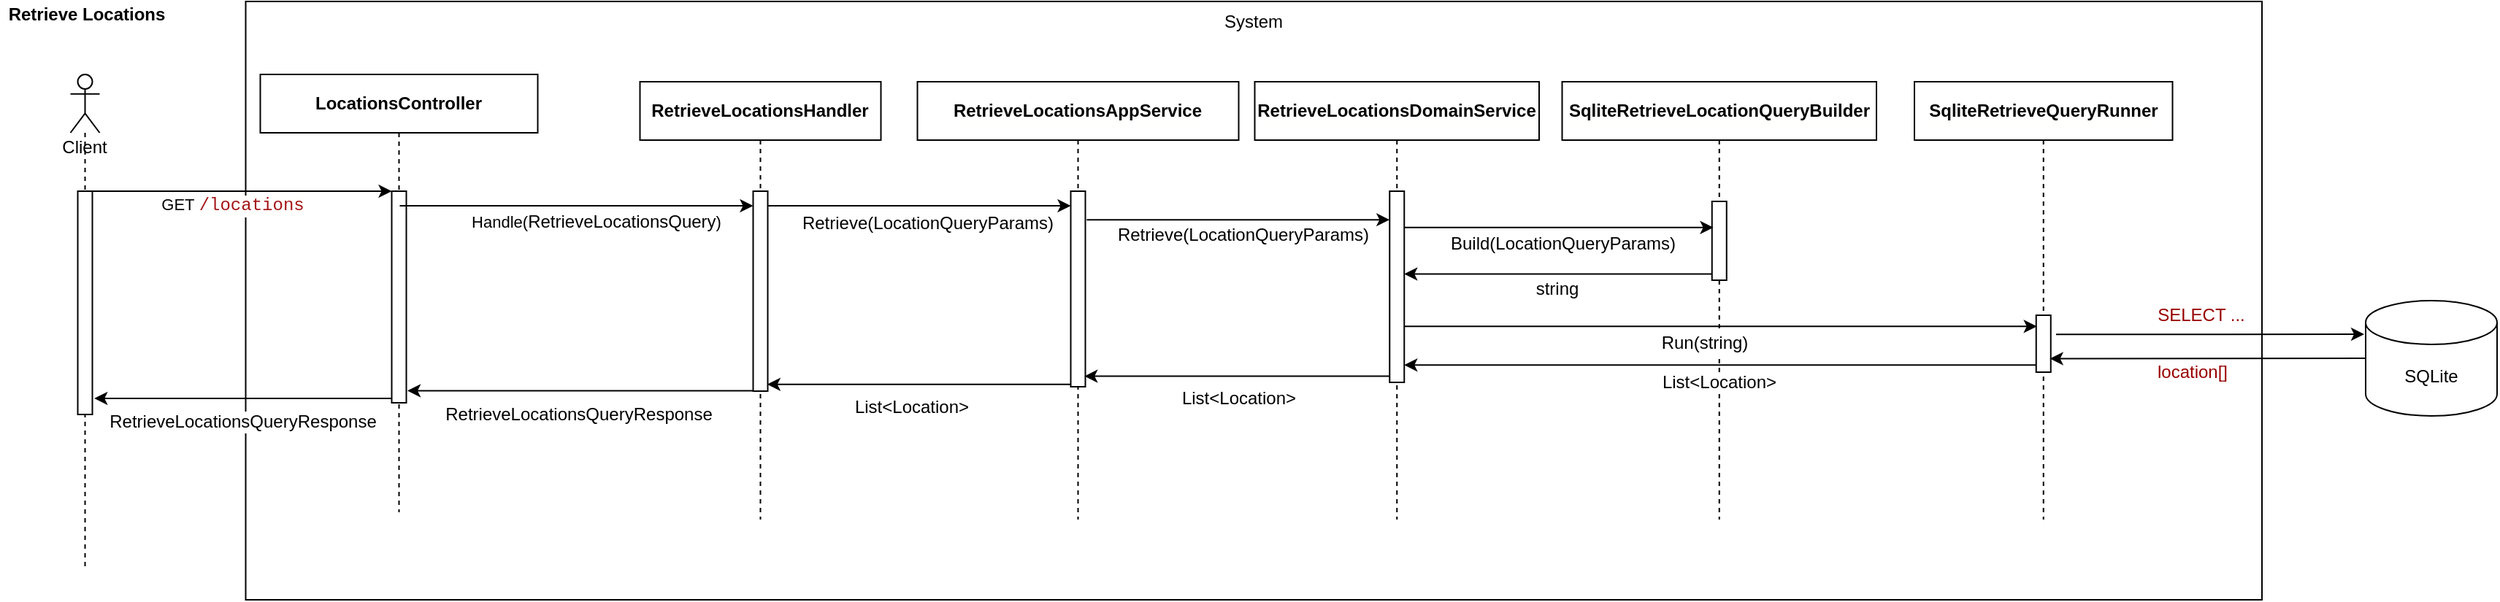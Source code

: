 <mxfile version="15.8.7" type="device" pages="2"><diagram id="2Z3rk78pELejvhWKTJZM" name="Sequence Diagram"><mxGraphModel dx="1822" dy="465" grid="0" gridSize="10" guides="1" tooltips="1" connect="1" arrows="1" fold="1" page="0" pageScale="1" pageWidth="850" pageHeight="1100" math="0" shadow="0"><root><mxCell id="FlOjI8Viclt7xq4NCvr8-0"/><mxCell id="FlOjI8Viclt7xq4NCvr8-1" parent="FlOjI8Viclt7xq4NCvr8-0"/><mxCell id="nC3qNR4slyQfBFxKxQd4-36" value="System" style="rounded=0;whiteSpace=wrap;html=1;align=center;verticalAlign=top;" parent="FlOjI8Viclt7xq4NCvr8-1" vertex="1"><mxGeometry x="148.25" y="490" width="1380.75" height="410" as="geometry"/></mxCell><mxCell id="nC3qNR4slyQfBFxKxQd4-37" value="&lt;span style=&quot;font-weight: 700&quot;&gt;RetrieveLocationsHandler&lt;/span&gt;" style="shape=umlLifeline;perimeter=lifelinePerimeter;whiteSpace=wrap;html=1;container=1;collapsible=0;recursiveResize=0;outlineConnect=0;align=center;" parent="FlOjI8Viclt7xq4NCvr8-1" vertex="1"><mxGeometry x="418.25" y="545" width="165" height="300" as="geometry"/></mxCell><mxCell id="nC3qNR4slyQfBFxKxQd4-38" value="" style="html=1;points=[];perimeter=orthogonalPerimeter;align=center;" parent="FlOjI8Viclt7xq4NCvr8-1" vertex="1"><mxGeometry x="495.75" y="620" width="10" height="137" as="geometry"/></mxCell><mxCell id="nC3qNR4slyQfBFxKxQd4-39" value="Client" style="shape=umlLifeline;participant=umlActor;perimeter=lifelinePerimeter;whiteSpace=wrap;html=1;container=1;collapsible=0;recursiveResize=0;verticalAlign=top;spacingTop=36;outlineConnect=0;align=center;" parent="FlOjI8Viclt7xq4NCvr8-1" vertex="1"><mxGeometry x="28.25" y="540" width="20" height="340" as="geometry"/></mxCell><mxCell id="nC3qNR4slyQfBFxKxQd4-40" value="" style="html=1;points=[];perimeter=orthogonalPerimeter;align=center;" parent="nC3qNR4slyQfBFxKxQd4-39" vertex="1"><mxGeometry x="5" y="80" width="10" height="153" as="geometry"/></mxCell><mxCell id="nC3qNR4slyQfBFxKxQd4-41" value="&lt;span style=&quot;font-weight: 700&quot;&gt;LocationsController&lt;/span&gt;" style="shape=umlLifeline;perimeter=lifelinePerimeter;whiteSpace=wrap;html=1;container=1;collapsible=0;recursiveResize=0;outlineConnect=0;align=center;" parent="FlOjI8Viclt7xq4NCvr8-1" vertex="1"><mxGeometry x="158.25" y="540" width="190" height="300" as="geometry"/></mxCell><mxCell id="nC3qNR4slyQfBFxKxQd4-42" value="" style="html=1;points=[];perimeter=orthogonalPerimeter;align=center;" parent="nC3qNR4slyQfBFxKxQd4-41" vertex="1"><mxGeometry x="90" y="80" width="10" height="145" as="geometry"/></mxCell><mxCell id="nC3qNR4slyQfBFxKxQd4-43" value="&lt;div style=&quot;background-color: rgb(255 , 255 , 254) ; font-family: &amp;#34;consolas&amp;#34; , &amp;#34;courier new&amp;#34; , monospace ; line-height: 16px&quot;&gt;&lt;span style=&quot;font-family: &amp;#34;helvetica&amp;#34; ; font-weight: 700 ; background-color: rgb(255 , 255 , 255)&quot;&gt;RetrieveLocationsAppService&lt;/span&gt;&lt;br&gt;&lt;/div&gt;" style="shape=umlLifeline;perimeter=lifelinePerimeter;whiteSpace=wrap;html=1;container=1;collapsible=0;recursiveResize=0;outlineConnect=0;align=center;" parent="FlOjI8Viclt7xq4NCvr8-1" vertex="1"><mxGeometry x="608.25" y="545" width="220" height="300" as="geometry"/></mxCell><mxCell id="nC3qNR4slyQfBFxKxQd4-44" value="" style="html=1;points=[];perimeter=orthogonalPerimeter;align=center;" parent="nC3qNR4slyQfBFxKxQd4-43" vertex="1"><mxGeometry x="105" y="75" width="10" height="134" as="geometry"/></mxCell><mxCell id="nC3qNR4slyQfBFxKxQd4-47" value="&lt;div style=&quot;background-color: rgb(255 , 255 , 254) ; font-family: &amp;#34;consolas&amp;#34; , &amp;#34;courier new&amp;#34; , monospace ; line-height: 16px&quot;&gt;&lt;span style=&quot;font-family: &amp;#34;helvetica&amp;#34; ; font-weight: 700 ; background-color: rgb(255 , 255 , 255)&quot;&gt;RetrieveLocationsDomainService&lt;/span&gt;&lt;br&gt;&lt;/div&gt;" style="shape=umlLifeline;perimeter=lifelinePerimeter;whiteSpace=wrap;html=1;container=1;collapsible=0;recursiveResize=0;outlineConnect=0;align=center;" parent="FlOjI8Viclt7xq4NCvr8-1" vertex="1"><mxGeometry x="839.25" y="545" width="194.75" height="300" as="geometry"/></mxCell><mxCell id="nC3qNR4slyQfBFxKxQd4-48" value="" style="html=1;points=[];perimeter=orthogonalPerimeter;align=center;" parent="nC3qNR4slyQfBFxKxQd4-47" vertex="1"><mxGeometry x="92.38" y="75" width="10" height="131" as="geometry"/></mxCell><mxCell id="nC3qNR4slyQfBFxKxQd4-51" style="edgeStyle=orthogonalEdgeStyle;rounded=0;orthogonalLoop=1;jettySize=auto;html=1;" parent="FlOjI8Viclt7xq4NCvr8-1" source="nC3qNR4slyQfBFxKxQd4-40" target="nC3qNR4slyQfBFxKxQd4-42" edge="1"><mxGeometry relative="1" as="geometry"><Array as="points"><mxPoint x="168.25" y="620"/><mxPoint x="168.25" y="620"/></Array></mxGeometry></mxCell><mxCell id="nC3qNR4slyQfBFxKxQd4-52" value="GET&amp;nbsp;&lt;span style=&quot;color: rgb(163 , 21 , 21) ; background-color: rgb(255 , 255 , 254) ; font-family: &amp;#34;consolas&amp;#34; , &amp;#34;courier new&amp;#34; , monospace ; font-size: 12px&quot;&gt;/locations&lt;/span&gt;" style="edgeLabel;html=1;align=center;verticalAlign=middle;resizable=0;points=[];" parent="nC3qNR4slyQfBFxKxQd4-51" vertex="1" connectable="0"><mxGeometry x="-0.291" y="-1" relative="1" as="geometry"><mxPoint x="22.59" y="8.97" as="offset"/></mxGeometry></mxCell><mxCell id="nC3qNR4slyQfBFxKxQd4-53" style="rounded=0;orthogonalLoop=1;jettySize=auto;html=1;" parent="FlOjI8Viclt7xq4NCvr8-1" edge="1"><mxGeometry relative="1" as="geometry"><mxPoint x="253.75" y="630.004" as="sourcePoint"/><mxPoint x="495.75" y="630.004" as="targetPoint"/></mxGeometry></mxCell><mxCell id="nC3qNR4slyQfBFxKxQd4-54" value="Handle(&lt;span style=&quot;font-size: 12px&quot;&gt;RetrieveLocationsQuery&lt;/span&gt;)" style="edgeLabel;html=1;align=center;verticalAlign=middle;resizable=0;points=[];" parent="nC3qNR4slyQfBFxKxQd4-53" vertex="1" connectable="0"><mxGeometry x="-0.291" y="-1" relative="1" as="geometry"><mxPoint x="47.59" y="9.33" as="offset"/></mxGeometry></mxCell><mxCell id="nC3qNR4slyQfBFxKxQd4-55" style="rounded=0;orthogonalLoop=1;jettySize=auto;html=1;" parent="FlOjI8Viclt7xq4NCvr8-1" target="nC3qNR4slyQfBFxKxQd4-44" edge="1"><mxGeometry relative="1" as="geometry"><mxPoint x="505.75" y="630.004" as="sourcePoint"/><mxPoint x="708.25" y="630" as="targetPoint"/></mxGeometry></mxCell><mxCell id="nC3qNR4slyQfBFxKxQd4-56" value="&lt;span style=&quot;font-size: 12px ; text-align: left&quot;&gt;Retrieve&lt;/span&gt;&lt;span style=&quot;font-size: 12px ; text-align: left&quot;&gt;(&lt;/span&gt;&lt;span style=&quot;font-size: 12px&quot;&gt;LocationQueryParams&lt;/span&gt;&lt;span style=&quot;font-size: 12px ; text-align: left&quot;&gt;)&lt;/span&gt;" style="edgeLabel;html=1;align=center;verticalAlign=middle;resizable=0;points=[];" parent="nC3qNR4slyQfBFxKxQd4-55" vertex="1" connectable="0"><mxGeometry x="-0.291" y="-1" relative="1" as="geometry"><mxPoint x="35" y="11" as="offset"/></mxGeometry></mxCell><mxCell id="nC3qNR4slyQfBFxKxQd4-57" style="rounded=0;orthogonalLoop=1;jettySize=auto;html=1;exitX=1.095;exitY=0.146;exitDx=0;exitDy=0;exitPerimeter=0;" parent="FlOjI8Viclt7xq4NCvr8-1" target="nC3qNR4slyQfBFxKxQd4-48" edge="1" source="nC3qNR4slyQfBFxKxQd4-44"><mxGeometry relative="1" as="geometry"><mxPoint x="728.25" y="640.004" as="sourcePoint"/><mxPoint x="918.25" y="641" as="targetPoint"/></mxGeometry></mxCell><mxCell id="nC3qNR4slyQfBFxKxQd4-58" value="&lt;span style=&quot;font-size: 12px ; text-align: left&quot;&gt;Retrieve&lt;/span&gt;&lt;span style=&quot;font-size: 12px ; text-align: left&quot;&gt;(&lt;/span&gt;&lt;span style=&quot;font-size: 12px&quot;&gt;LocationQueryParams&lt;/span&gt;&lt;span style=&quot;font-size: 12px ; text-align: left&quot;&gt;)&lt;/span&gt;" style="edgeLabel;html=1;align=center;verticalAlign=middle;resizable=0;points=[];" parent="nC3qNR4slyQfBFxKxQd4-57" vertex="1" connectable="0"><mxGeometry x="-0.291" y="-1" relative="1" as="geometry"><mxPoint x="32.86" y="9.33" as="offset"/></mxGeometry></mxCell><mxCell id="nC3qNR4slyQfBFxKxQd4-61" style="rounded=0;orthogonalLoop=1;jettySize=auto;html=1;entryX=1.135;entryY=0.928;entryDx=0;entryDy=0;entryPerimeter=0;" parent="FlOjI8Viclt7xq4NCvr8-1" source="nC3qNR4slyQfBFxKxQd4-42" edge="1" target="nC3qNR4slyQfBFxKxQd4-40"><mxGeometry relative="1" as="geometry"><mxPoint x="88.25" y="694.579" as="sourcePoint"/><mxPoint x="38.25" y="694.58" as="targetPoint"/></mxGeometry></mxCell><mxCell id="nC3qNR4slyQfBFxKxQd4-62" value="&lt;span style=&quot;font-size: 12px&quot;&gt;RetrieveLocationsQueryResponse&lt;/span&gt;" style="edgeLabel;html=1;align=center;verticalAlign=middle;resizable=0;points=[];" parent="nC3qNR4slyQfBFxKxQd4-61" vertex="1" connectable="0"><mxGeometry x="-0.291" y="-1" relative="1" as="geometry"><mxPoint x="-31" y="17" as="offset"/></mxGeometry></mxCell><mxCell id="nC3qNR4slyQfBFxKxQd4-63" style="rounded=0;orthogonalLoop=1;jettySize=auto;html=1;entryX=1.075;entryY=0.943;entryDx=0;entryDy=0;entryPerimeter=0;" parent="FlOjI8Viclt7xq4NCvr8-1" target="nC3qNR4slyQfBFxKxQd4-42" edge="1" source="nC3qNR4slyQfBFxKxQd4-38"><mxGeometry relative="1" as="geometry"><mxPoint x="496.81" y="691.4" as="sourcePoint"/><mxPoint x="258.25" y="690" as="targetPoint"/></mxGeometry></mxCell><mxCell id="nC3qNR4slyQfBFxKxQd4-64" value="&lt;span style=&quot;font-size: 12px&quot;&gt;RetrieveLocationsQueryResponse&lt;/span&gt;" style="edgeLabel;html=1;align=center;verticalAlign=middle;resizable=0;points=[];" parent="nC3qNR4slyQfBFxKxQd4-63" vertex="1" connectable="0"><mxGeometry x="-0.291" y="-1" relative="1" as="geometry"><mxPoint x="-35.78" y="16.74" as="offset"/></mxGeometry></mxCell><mxCell id="nC3qNR4slyQfBFxKxQd4-65" style="rounded=0;orthogonalLoop=1;jettySize=auto;html=1;entryX=0.935;entryY=0.946;entryDx=0;entryDy=0;entryPerimeter=0;" parent="FlOjI8Viclt7xq4NCvr8-1" source="nC3qNR4slyQfBFxKxQd4-48" edge="1" target="nC3qNR4slyQfBFxKxQd4-44"><mxGeometry relative="1" as="geometry"><mxPoint x="915.25" y="688" as="sourcePoint"/><mxPoint x="725.25" y="688" as="targetPoint"/></mxGeometry></mxCell><mxCell id="nC3qNR4slyQfBFxKxQd4-66" value="&lt;span style=&quot;font-size: 12px ; text-align: left&quot;&gt;List&amp;lt;Location&amp;gt;&lt;/span&gt;" style="edgeLabel;html=1;align=center;verticalAlign=middle;resizable=0;points=[];" parent="nC3qNR4slyQfBFxKxQd4-65" vertex="1" connectable="0"><mxGeometry x="-0.291" y="-1" relative="1" as="geometry"><mxPoint x="-29.5" y="16.0" as="offset"/></mxGeometry></mxCell><mxCell id="nC3qNR4slyQfBFxKxQd4-69" value="Retrieve Locations" style="text;html=1;align=center;verticalAlign=middle;resizable=0;points=[];autosize=1;strokeColor=none;fillColor=none;fontStyle=1" parent="FlOjI8Viclt7xq4NCvr8-1" vertex="1"><mxGeometry x="-19.25" y="490" width="117" height="18" as="geometry"/></mxCell><mxCell id="nt-1Ry338IVNVPLGoZtr-0" value="&lt;div style=&quot;background-color: rgb(255 , 255 , 254) ; font-family: &amp;#34;consolas&amp;#34; , &amp;#34;courier new&amp;#34; , monospace ; line-height: 16px&quot;&gt;&lt;span style=&quot;font-family: &amp;#34;helvetica&amp;#34; ; font-weight: 700 ; background-color: rgb(255 , 255 , 255)&quot;&gt;SqliteRetrieveLocationQueryBuilder&lt;/span&gt;&lt;br&gt;&lt;/div&gt;" style="shape=umlLifeline;perimeter=lifelinePerimeter;whiteSpace=wrap;html=1;container=1;collapsible=0;recursiveResize=0;outlineConnect=0;align=center;" vertex="1" parent="FlOjI8Viclt7xq4NCvr8-1"><mxGeometry x="1049.75" y="545" width="215.25" height="300" as="geometry"/></mxCell><mxCell id="nt-1Ry338IVNVPLGoZtr-1" value="" style="html=1;points=[];perimeter=orthogonalPerimeter;align=center;" vertex="1" parent="nt-1Ry338IVNVPLGoZtr-0"><mxGeometry x="102.63" y="82" width="10" height="54" as="geometry"/></mxCell><mxCell id="nt-1Ry338IVNVPLGoZtr-2" value="&lt;div style=&quot;background-color: rgb(255 , 255 , 254) ; font-family: &amp;#34;consolas&amp;#34; , &amp;#34;courier new&amp;#34; , monospace ; line-height: 16px&quot;&gt;&lt;span style=&quot;font-family: &amp;#34;helvetica&amp;#34; ; font-weight: 700 ; background-color: rgb(255 , 255 , 255)&quot;&gt;SqliteRetrieveQueryRunner&lt;/span&gt;&lt;br&gt;&lt;/div&gt;" style="shape=umlLifeline;perimeter=lifelinePerimeter;whiteSpace=wrap;html=1;container=1;collapsible=0;recursiveResize=0;outlineConnect=0;align=center;" vertex="1" parent="FlOjI8Viclt7xq4NCvr8-1"><mxGeometry x="1291" y="545" width="176.75" height="300" as="geometry"/></mxCell><mxCell id="nt-1Ry338IVNVPLGoZtr-3" value="" style="html=1;points=[];perimeter=orthogonalPerimeter;align=center;" vertex="1" parent="nt-1Ry338IVNVPLGoZtr-2"><mxGeometry x="83.37" y="160" width="10" height="39" as="geometry"/></mxCell><mxCell id="Vu3bayWTeiVRKU7L65_C-0" value="SQLite" style="shape=cylinder3;whiteSpace=wrap;html=1;boundedLbl=1;backgroundOutline=1;size=15;" vertex="1" parent="FlOjI8Viclt7xq4NCvr8-1"><mxGeometry x="1600" y="695" width="90" height="79" as="geometry"/></mxCell><mxCell id="Vu3bayWTeiVRKU7L65_C-1" style="rounded=0;orthogonalLoop=1;jettySize=auto;html=1;entryX=0.091;entryY=0.331;entryDx=0;entryDy=0;entryPerimeter=0;" edge="1" parent="FlOjI8Viclt7xq4NCvr8-1" source="nC3qNR4slyQfBFxKxQd4-48" target="nt-1Ry338IVNVPLGoZtr-1"><mxGeometry relative="1" as="geometry"><mxPoint x="918.25" y="641" as="sourcePoint"/><mxPoint x="728.25" y="640.004" as="targetPoint"/></mxGeometry></mxCell><mxCell id="Vu3bayWTeiVRKU7L65_C-2" value="&lt;span style=&quot;font-size: 12px ; text-align: left&quot;&gt;Build(&lt;/span&gt;&lt;span style=&quot;font-size: 12px ; text-align: left&quot;&gt;LocationQueryParams&lt;/span&gt;&lt;span style=&quot;font-size: 12px ; text-align: left&quot;&gt;)&lt;/span&gt;" style="edgeLabel;html=1;align=center;verticalAlign=middle;resizable=0;points=[];" vertex="1" connectable="0" parent="Vu3bayWTeiVRKU7L65_C-1"><mxGeometry x="-0.291" y="-1" relative="1" as="geometry"><mxPoint x="33" y="10" as="offset"/></mxGeometry></mxCell><mxCell id="Vu3bayWTeiVRKU7L65_C-7" style="rounded=0;orthogonalLoop=1;jettySize=auto;html=1;exitX=-0.024;exitY=0.921;exitDx=0;exitDy=0;exitPerimeter=0;" edge="1" parent="FlOjI8Viclt7xq4NCvr8-1" source="nt-1Ry338IVNVPLGoZtr-1" target="nC3qNR4slyQfBFxKxQd4-48"><mxGeometry relative="1" as="geometry"><mxPoint x="728.25" y="640.004" as="sourcePoint"/><mxPoint x="918.25" y="641" as="targetPoint"/></mxGeometry></mxCell><mxCell id="Vu3bayWTeiVRKU7L65_C-8" value="&lt;span style=&quot;font-size: 12px ; text-align: left&quot;&gt;string&lt;/span&gt;" style="edgeLabel;html=1;align=center;verticalAlign=middle;resizable=0;points=[];" vertex="1" connectable="0" parent="Vu3bayWTeiVRKU7L65_C-7"><mxGeometry x="-0.291" y="-1" relative="1" as="geometry"><mxPoint x="-32" y="11" as="offset"/></mxGeometry></mxCell><mxCell id="Vu3bayWTeiVRKU7L65_C-11" style="rounded=0;orthogonalLoop=1;jettySize=auto;html=1;entryX=0.049;entryY=0.196;entryDx=0;entryDy=0;entryPerimeter=0;" edge="1" parent="FlOjI8Viclt7xq4NCvr8-1" source="nC3qNR4slyQfBFxKxQd4-48" target="nt-1Ry338IVNVPLGoZtr-3"><mxGeometry relative="1" as="geometry"><mxPoint x="918.25" y="641" as="sourcePoint"/><mxPoint x="728.25" y="640.004" as="targetPoint"/></mxGeometry></mxCell><mxCell id="Vu3bayWTeiVRKU7L65_C-12" value="&lt;span style=&quot;font-size: 12px ; text-align: left&quot;&gt;Run&lt;/span&gt;&lt;span style=&quot;font-size: 12px ; text-align: left&quot;&gt;(string)&lt;/span&gt;" style="edgeLabel;html=1;align=center;verticalAlign=middle;resizable=0;points=[];" vertex="1" connectable="0" parent="Vu3bayWTeiVRKU7L65_C-11"><mxGeometry x="-0.291" y="-1" relative="1" as="geometry"><mxPoint x="52" y="10" as="offset"/></mxGeometry></mxCell><mxCell id="Vu3bayWTeiVRKU7L65_C-9" style="rounded=0;orthogonalLoop=1;jettySize=auto;html=1;exitX=0.006;exitY=0.875;exitDx=0;exitDy=0;exitPerimeter=0;" edge="1" parent="FlOjI8Viclt7xq4NCvr8-1" source="nt-1Ry338IVNVPLGoZtr-3" target="nC3qNR4slyQfBFxKxQd4-48"><mxGeometry relative="1" as="geometry"><mxPoint x="728.25" y="640.004" as="sourcePoint"/><mxPoint x="918.25" y="641" as="targetPoint"/></mxGeometry></mxCell><mxCell id="Vu3bayWTeiVRKU7L65_C-10" value="&lt;span style=&quot;font-size: 12px ; text-align: left&quot;&gt;List&amp;lt;Location&amp;gt;&lt;/span&gt;" style="edgeLabel;html=1;align=center;verticalAlign=middle;resizable=0;points=[];" vertex="1" connectable="0" parent="Vu3bayWTeiVRKU7L65_C-9"><mxGeometry x="-0.291" y="-1" relative="1" as="geometry"><mxPoint x="-64" y="13" as="offset"/></mxGeometry></mxCell><mxCell id="Vu3bayWTeiVRKU7L65_C-13" style="rounded=0;orthogonalLoop=1;jettySize=auto;html=1;entryX=0.946;entryY=0.762;entryDx=0;entryDy=0;entryPerimeter=0;" edge="1" parent="FlOjI8Viclt7xq4NCvr8-1" source="Vu3bayWTeiVRKU7L65_C-0" target="nt-1Ry338IVNVPLGoZtr-3"><mxGeometry relative="1" as="geometry"><mxPoint x="918.25" y="641" as="sourcePoint"/><mxPoint x="728.25" y="640.004" as="targetPoint"/></mxGeometry></mxCell><mxCell id="Vu3bayWTeiVRKU7L65_C-14" value="&lt;span style=&quot;font-size: 12px ; text-align: left&quot;&gt;location[]&lt;/span&gt;" style="edgeLabel;html=1;align=center;verticalAlign=middle;resizable=0;points=[];fontColor=#990000;" vertex="1" connectable="0" parent="Vu3bayWTeiVRKU7L65_C-13"><mxGeometry x="-0.291" y="-1" relative="1" as="geometry"><mxPoint x="-43" y="10" as="offset"/></mxGeometry></mxCell><mxCell id="Vu3bayWTeiVRKU7L65_C-15" style="rounded=0;orthogonalLoop=1;jettySize=auto;html=1;exitX=1.36;exitY=0.338;exitDx=0;exitDy=0;exitPerimeter=0;" edge="1" parent="FlOjI8Viclt7xq4NCvr8-1" source="nt-1Ry338IVNVPLGoZtr-3"><mxGeometry relative="1" as="geometry"><mxPoint x="728.25" y="640.004" as="sourcePoint"/><mxPoint x="1599" y="718" as="targetPoint"/></mxGeometry></mxCell><mxCell id="Vu3bayWTeiVRKU7L65_C-16" value="&lt;span style=&quot;font-size: 12px ; text-align: left&quot;&gt;SELECT ...&lt;/span&gt;" style="edgeLabel;html=1;align=center;verticalAlign=middle;resizable=0;points=[];fontColor=#990000;" vertex="1" connectable="0" parent="Vu3bayWTeiVRKU7L65_C-15"><mxGeometry x="-0.291" y="-1" relative="1" as="geometry"><mxPoint x="24" y="-14" as="offset"/></mxGeometry></mxCell><mxCell id="nC3qNR4slyQfBFxKxQd4-45" style="rounded=0;orthogonalLoop=1;jettySize=auto;html=1;entryX=0.965;entryY=0.966;entryDx=0;entryDy=0;entryPerimeter=0;" parent="FlOjI8Viclt7xq4NCvr8-1" edge="1" target="nC3qNR4slyQfBFxKxQd4-38" source="nC3qNR4slyQfBFxKxQd4-44"><mxGeometry relative="1" as="geometry"><mxPoint x="718.25" y="688" as="sourcePoint"/><mxPoint x="505.75" y="688" as="targetPoint"/></mxGeometry></mxCell><mxCell id="nC3qNR4slyQfBFxKxQd4-46" value="&lt;span style=&quot;font-size: 12px ; text-align: left&quot;&gt;List&amp;lt;Location&amp;gt;&lt;/span&gt;" style="edgeLabel;html=1;align=center;verticalAlign=middle;resizable=0;points=[];" parent="nC3qNR4slyQfBFxKxQd4-45" vertex="1" connectable="0"><mxGeometry x="-0.291" y="-1" relative="1" as="geometry"><mxPoint x="-35.78" y="16.74" as="offset"/></mxGeometry></mxCell></root></mxGraphModel></diagram><diagram id="JMLJTbYZgubQPqTprhX5" name="Class Diagram"><mxGraphModel dx="1422" dy="865" grid="0" gridSize="10" guides="1" tooltips="1" connect="1" arrows="1" fold="1" page="0" pageScale="1" pageWidth="850" pageHeight="1100" math="0" shadow="0"><root><mxCell id="QCI_hxKyF8Z9y2d4uXim-0"/><mxCell id="QCI_hxKyF8Z9y2d4uXim-1" parent="QCI_hxKyF8Z9y2d4uXim-0"/><mxCell id="bUpoylAaqVn4lLBsv6hZ-150" value="API" style="rounded=0;whiteSpace=wrap;html=1;verticalAlign=top;" parent="QCI_hxKyF8Z9y2d4uXim-1" vertex="1"><mxGeometry x="10" y="4" width="2550" height="200" as="geometry"/></mxCell><mxCell id="bUpoylAaqVn4lLBsv6hZ-151" value="Application" style="rounded=0;whiteSpace=wrap;html=1;verticalAlign=top;" parent="QCI_hxKyF8Z9y2d4uXim-1" vertex="1"><mxGeometry x="10" y="220" width="2550" height="458" as="geometry"/></mxCell><mxCell id="bUpoylAaqVn4lLBsv6hZ-152" value="Domain" style="rounded=0;whiteSpace=wrap;html=1;verticalAlign=top;" parent="QCI_hxKyF8Z9y2d4uXim-1" vertex="1"><mxGeometry x="10" y="692" width="2550" height="853" as="geometry"/></mxCell><mxCell id="bUpoylAaqVn4lLBsv6hZ-153" value="Infrastructure" style="rounded=0;whiteSpace=wrap;html=1;verticalAlign=top;" parent="QCI_hxKyF8Z9y2d4uXim-1" vertex="1"><mxGeometry x="10" y="1554" width="2550" height="134" as="geometry"/></mxCell><mxCell id="bUpoylAaqVn4lLBsv6hZ-154" style="rounded=0;orthogonalLoop=1;jettySize=auto;html=1;endArrow=classic;endFill=1;strokeWidth=1;entryX=0.5;entryY=0;entryDx=0;entryDy=0;" parent="QCI_hxKyF8Z9y2d4uXim-1" source="bUpoylAaqVn4lLBsv6hZ-156" target="AGsMbRosdWbmtulJyUji-8" edge="1"><mxGeometry relative="1" as="geometry"/></mxCell><mxCell id="bUpoylAaqVn4lLBsv6hZ-156" value="LocationsController" style="swimlane;fontStyle=1;align=center;verticalAlign=top;childLayout=stackLayout;horizontal=1;startSize=26;horizontalStack=0;resizeParent=1;resizeParentMax=0;resizeLast=0;collapsible=1;marginBottom=0;" parent="QCI_hxKyF8Z9y2d4uXim-1" vertex="1"><mxGeometry x="377" y="76" width="484" height="60" as="geometry"/></mxCell><mxCell id="bUpoylAaqVn4lLBsv6hZ-157" value="" style="line;strokeWidth=1;align=left;verticalAlign=middle;spacingTop=-1;spacingLeft=3;spacingRight=3;rotatable=0;labelPosition=right;points=[];portConstraint=eastwest;" parent="bUpoylAaqVn4lLBsv6hZ-156" vertex="1"><mxGeometry y="26" width="484" height="8" as="geometry"/></mxCell><mxCell id="bUpoylAaqVn4lLBsv6hZ-158" value="+ RetrieveLocations(query : RetrieveLocationsQuery): RetrieveLocationsQueryResponse" style="text;align=left;verticalAlign=top;spacingLeft=4;spacingRight=4;overflow=hidden;rotatable=0;points=[[0,0.5],[1,0.5]];portConstraint=eastwest;" parent="bUpoylAaqVn4lLBsv6hZ-156" vertex="1"><mxGeometry y="34" width="484" height="26" as="geometry"/></mxCell><mxCell id="AGsMbRosdWbmtulJyUji-10" style="edgeStyle=none;rounded=0;orthogonalLoop=1;jettySize=auto;html=1;" parent="QCI_hxKyF8Z9y2d4uXim-1" source="AGsMbRosdWbmtulJyUji-8" target="BUbdG7rPyttHozL9_Ylt-127" edge="1"><mxGeometry relative="1" as="geometry"><mxPoint x="620.146" y="413" as="targetPoint"/></mxGeometry></mxCell><mxCell id="AGsMbRosdWbmtulJyUji-8" value="RetrieveLocationsHandler: MediatR.IRequestHandler&lt;RetrieveLocationsQuery, RetrieveLocationsQueryResponse&gt;" style="swimlane;fontStyle=1;align=center;verticalAlign=top;childLayout=stackLayout;horizontal=1;startSize=30;horizontalStack=0;resizeParent=1;resizeParentMax=0;resizeLast=0;collapsible=1;marginBottom=0;" parent="QCI_hxKyF8Z9y2d4uXim-1" vertex="1"><mxGeometry x="287" y="255" width="664" height="38" as="geometry"/></mxCell><mxCell id="AGsMbRosdWbmtulJyUji-9" value="" style="line;strokeWidth=1;align=left;verticalAlign=middle;spacingTop=-1;spacingLeft=3;spacingRight=3;rotatable=0;labelPosition=right;points=[];portConstraint=eastwest;" parent="AGsMbRosdWbmtulJyUji-8" vertex="1"><mxGeometry y="30" width="664" height="8" as="geometry"/></mxCell><mxCell id="AGsMbRosdWbmtulJyUji-109" value="Location" style="swimlane;fontStyle=1;align=center;verticalAlign=top;childLayout=stackLayout;horizontal=1;startSize=26;horizontalStack=0;resizeParent=1;resizeParentMax=0;resizeLast=0;collapsible=1;marginBottom=0;" parent="QCI_hxKyF8Z9y2d4uXim-1" vertex="1"><mxGeometry x="1140" y="822" width="280" height="164" as="geometry"/></mxCell><mxCell id="AGsMbRosdWbmtulJyUji-110" value="+ Id: string" style="text;align=left;verticalAlign=top;spacingLeft=4;spacingRight=4;overflow=hidden;rotatable=0;points=[[0,0.5],[1,0.5]];portConstraint=eastwest;fontStyle=0;" parent="AGsMbRosdWbmtulJyUji-109" vertex="1"><mxGeometry y="26" width="280" height="26" as="geometry"/></mxCell><mxCell id="AGsMbRosdWbmtulJyUji-111" value="+ Name: string" style="text;align=left;verticalAlign=top;spacingLeft=4;spacingRight=4;overflow=hidden;rotatable=0;points=[[0,0.5],[1,0.5]];portConstraint=eastwest;fontStyle=0;" parent="AGsMbRosdWbmtulJyUji-109" vertex="1"><mxGeometry y="52" width="280" height="26" as="geometry"/></mxCell><mxCell id="AGsMbRosdWbmtulJyUji-112" value="+ Latitude: double" style="text;align=left;verticalAlign=top;spacingLeft=4;spacingRight=4;overflow=hidden;rotatable=0;points=[[0,0.5],[1,0.5]];portConstraint=eastwest;fontStyle=0;" parent="AGsMbRosdWbmtulJyUji-109" vertex="1"><mxGeometry y="78" width="280" height="26" as="geometry"/></mxCell><mxCell id="AGsMbRosdWbmtulJyUji-113" value="+ Longitude: double" style="text;align=left;verticalAlign=top;spacingLeft=4;spacingRight=4;overflow=hidden;rotatable=0;points=[[0,0.5],[1,0.5]];portConstraint=eastwest;fontStyle=0;" parent="AGsMbRosdWbmtulJyUji-109" vertex="1"><mxGeometry y="104" width="280" height="26" as="geometry"/></mxCell><mxCell id="AGsMbRosdWbmtulJyUji-114" value="" style="line;strokeWidth=1;align=left;verticalAlign=middle;spacingTop=-1;spacingLeft=3;spacingRight=3;rotatable=0;labelPosition=right;points=[];portConstraint=eastwest;" parent="AGsMbRosdWbmtulJyUji-109" vertex="1"><mxGeometry y="130" width="280" height="8" as="geometry"/></mxCell><mxCell id="6GjV2uQTPuPrj8leZiH3-0" value="+ CalculateDistance(other : Location) : double" style="text;align=left;verticalAlign=top;spacingLeft=4;spacingRight=4;overflow=hidden;rotatable=0;points=[[0,0.5],[1,0.5]];portConstraint=eastwest;fontStyle=0;" parent="AGsMbRosdWbmtulJyUji-109" vertex="1"><mxGeometry y="138" width="280" height="26" as="geometry"/></mxCell><mxCell id="BUbdG7rPyttHozL9_Ylt-0" value="SQLite" style="shape=cylinder3;whiteSpace=wrap;html=1;boundedLbl=1;backgroundOutline=1;size=15;" parent="QCI_hxKyF8Z9y2d4uXim-1" vertex="1"><mxGeometry x="1245" y="1833" width="438" height="117" as="geometry"/></mxCell><mxCell id="BUbdG7rPyttHozL9_Ylt-8" value="LocationFilterValues" style="swimlane;fontStyle=1;align=center;verticalAlign=top;childLayout=stackLayout;horizontal=1;startSize=26;horizontalStack=0;resizeParent=1;resizeParentMax=0;resizeLast=0;collapsible=1;marginBottom=0;" parent="QCI_hxKyF8Z9y2d4uXim-1" vertex="1"><mxGeometry x="171.5" y="904" width="162" height="86" as="geometry"/></mxCell><mxCell id="BUbdG7rPyttHozL9_Ylt-10" value="+ Distance: double" style="text;align=left;verticalAlign=top;spacingLeft=4;spacingRight=4;overflow=hidden;rotatable=0;points=[[0,0.5],[1,0.5]];portConstraint=eastwest;fontStyle=0;" parent="BUbdG7rPyttHozL9_Ylt-8" vertex="1"><mxGeometry y="26" width="162" height="26" as="geometry"/></mxCell><mxCell id="BUbdG7rPyttHozL9_Ylt-11" value="+ MaxNumberOfResults: int" style="text;align=left;verticalAlign=top;spacingLeft=4;spacingRight=4;overflow=hidden;rotatable=0;points=[[0,0.5],[1,0.5]];portConstraint=eastwest;fontStyle=0;" parent="BUbdG7rPyttHozL9_Ylt-8" vertex="1"><mxGeometry y="52" width="162" height="26" as="geometry"/></mxCell><mxCell id="BUbdG7rPyttHozL9_Ylt-13" value="" style="line;strokeWidth=1;align=left;verticalAlign=middle;spacingTop=-1;spacingLeft=3;spacingRight=3;rotatable=0;labelPosition=right;points=[];portConstraint=eastwest;" parent="BUbdG7rPyttHozL9_Ylt-8" vertex="1"><mxGeometry y="78" width="162" height="8" as="geometry"/></mxCell><mxCell id="BUbdG7rPyttHozL9_Ylt-29" value="&lt;&lt;interface&gt;&gt;&#10;IRetrieveQueryRunner&lt;Q, R&gt;" style="swimlane;fontStyle=1;align=center;verticalAlign=top;childLayout=stackLayout;horizontal=1;startSize=40;horizontalStack=0;resizeParent=1;resizeParentMax=0;resizeLast=0;collapsible=1;marginBottom=0;" parent="QCI_hxKyF8Z9y2d4uXim-1" vertex="1"><mxGeometry x="904" y="1305" width="269" height="74" as="geometry"/></mxCell><mxCell id="BUbdG7rPyttHozL9_Ylt-30" value="" style="line;strokeWidth=1;align=left;verticalAlign=middle;spacingTop=-1;spacingLeft=3;spacingRight=3;rotatable=0;labelPosition=right;points=[];portConstraint=eastwest;" parent="BUbdG7rPyttHozL9_Ylt-29" vertex="1"><mxGeometry y="40" width="269" height="8" as="geometry"/></mxCell><mxCell id="BUbdG7rPyttHozL9_Ylt-31" value="+ Run(query : Q): R" style="text;align=left;verticalAlign=top;spacingLeft=4;spacingRight=4;overflow=hidden;rotatable=0;points=[[0,0.5],[1,0.5]];portConstraint=eastwest;" parent="BUbdG7rPyttHozL9_Ylt-29" vertex="1"><mxGeometry y="48" width="269" height="26" as="geometry"/></mxCell><mxCell id="BUbdG7rPyttHozL9_Ylt-105" style="edgeStyle=none;rounded=0;orthogonalLoop=1;jettySize=auto;html=1;" parent="QCI_hxKyF8Z9y2d4uXim-1" source="BUbdG7rPyttHozL9_Ylt-43" target="BUbdG7rPyttHozL9_Ylt-0" edge="1"><mxGeometry relative="1" as="geometry"/></mxCell><mxCell id="BUbdG7rPyttHozL9_Ylt-43" value="SqliteRetrieveQueryRunner&lt;string, List&lt;Location&gt;&gt;" style="swimlane;fontStyle=1;align=center;verticalAlign=top;childLayout=stackLayout;horizontal=1;startSize=26;horizontalStack=0;resizeParent=1;resizeParentMax=0;resizeLast=0;collapsible=1;marginBottom=0;" parent="QCI_hxKyF8Z9y2d4uXim-1" vertex="1"><mxGeometry x="838" y="1578" width="401" height="60" as="geometry"/></mxCell><mxCell id="BUbdG7rPyttHozL9_Ylt-44" value="" style="line;strokeWidth=1;align=left;verticalAlign=middle;spacingTop=-1;spacingLeft=3;spacingRight=3;rotatable=0;labelPosition=right;points=[];portConstraint=eastwest;" parent="BUbdG7rPyttHozL9_Ylt-43" vertex="1"><mxGeometry y="26" width="401" height="8" as="geometry"/></mxCell><mxCell id="BUbdG7rPyttHozL9_Ylt-45" value="+ Build(params : string): List&lt;Location&gt;" style="text;align=left;verticalAlign=top;spacingLeft=4;spacingRight=4;overflow=hidden;rotatable=0;points=[[0,0.5],[1,0.5]];portConstraint=eastwest;" parent="BUbdG7rPyttHozL9_Ylt-43" vertex="1"><mxGeometry y="34" width="401" height="26" as="geometry"/></mxCell><mxCell id="BUbdG7rPyttHozL9_Ylt-94" value="Evaluated different methods to retrieve, filter and sort values. The fastest and most optimal way is to build a query and let database or 3rd party API handle that rather than retrieving ALL the data and then filtering it." style="shape=note;strokeWidth=2;fontSize=14;size=20;whiteSpace=wrap;html=1;fillColor=#fff2cc;strokeColor=#d6b656;fontColor=#666600;align=left;" parent="QCI_hxKyF8Z9y2d4uXim-1" vertex="1"><mxGeometry x="1200" y="1149" width="299" height="99" as="geometry"/></mxCell><mxCell id="BUbdG7rPyttHozL9_Ylt-96" value="It is also reusable to retrieve different values other than location." style="shape=note;strokeWidth=2;fontSize=14;size=20;whiteSpace=wrap;html=1;fillColor=#fff2cc;strokeColor=#d6b656;fontColor=#666600;align=left;" parent="QCI_hxKyF8Z9y2d4uXim-1" vertex="1"><mxGeometry x="1200" y="1259" width="310" height="72" as="geometry"/></mxCell><mxCell id="BUbdG7rPyttHozL9_Ylt-101" style="rounded=0;orthogonalLoop=1;jettySize=auto;html=1;" parent="QCI_hxKyF8Z9y2d4uXim-1" source="BUbdG7rPyttHozL9_Ylt-97" target="BUbdG7rPyttHozL9_Ylt-8" edge="1"><mxGeometry relative="1" as="geometry"/></mxCell><mxCell id="BUbdG7rPyttHozL9_Ylt-97" value="LocationQueryParams" style="swimlane;fontStyle=1;align=center;verticalAlign=top;childLayout=stackLayout;horizontal=1;startSize=26;horizontalStack=0;resizeParent=1;resizeParentMax=0;resizeLast=0;collapsible=1;marginBottom=0;" parent="QCI_hxKyF8Z9y2d4uXim-1" vertex="1"><mxGeometry x="130" y="750" width="245" height="112" as="geometry"/></mxCell><mxCell id="BUbdG7rPyttHozL9_Ylt-140" value="+ Latitude: double" style="text;align=left;verticalAlign=top;spacingLeft=4;spacingRight=4;overflow=hidden;rotatable=0;points=[[0,0.5],[1,0.5]];portConstraint=eastwest;fontStyle=0;" parent="BUbdG7rPyttHozL9_Ylt-97" vertex="1"><mxGeometry y="26" width="245" height="26" as="geometry"/></mxCell><mxCell id="BUbdG7rPyttHozL9_Ylt-141" value="+ Longitude: double" style="text;align=left;verticalAlign=top;spacingLeft=4;spacingRight=4;overflow=hidden;rotatable=0;points=[[0,0.5],[1,0.5]];portConstraint=eastwest;fontStyle=0;" parent="BUbdG7rPyttHozL9_Ylt-97" vertex="1"><mxGeometry y="52" width="245" height="26" as="geometry"/></mxCell><mxCell id="BUbdG7rPyttHozL9_Ylt-99" value="+ LocationFilterValues: LocationFilterValues" style="text;align=left;verticalAlign=top;spacingLeft=4;spacingRight=4;overflow=hidden;rotatable=0;points=[[0,0.5],[1,0.5]];portConstraint=eastwest;fontStyle=0;" parent="BUbdG7rPyttHozL9_Ylt-97" vertex="1"><mxGeometry y="78" width="245" height="26" as="geometry"/></mxCell><mxCell id="BUbdG7rPyttHozL9_Ylt-100" value="" style="line;strokeWidth=1;align=left;verticalAlign=middle;spacingTop=-1;spacingLeft=3;spacingRight=3;rotatable=0;labelPosition=right;points=[];portConstraint=eastwest;" parent="BUbdG7rPyttHozL9_Ylt-97" vertex="1"><mxGeometry y="104" width="245" height="8" as="geometry"/></mxCell><mxCell id="BUbdG7rPyttHozL9_Ylt-104" style="edgeStyle=none;rounded=0;orthogonalLoop=1;jettySize=auto;html=1;endArrow=block;endFill=0;strokeWidth=1;" parent="QCI_hxKyF8Z9y2d4uXim-1" source="BUbdG7rPyttHozL9_Ylt-43" target="BUbdG7rPyttHozL9_Ylt-29" edge="1"><mxGeometry relative="1" as="geometry"><mxPoint x="631.5" y="553" as="sourcePoint"/><mxPoint x="630.818" y="498.326" as="targetPoint"/></mxGeometry></mxCell><mxCell id="BUbdG7rPyttHozL9_Ylt-110" style="edgeStyle=none;rounded=0;orthogonalLoop=1;jettySize=auto;html=1;" parent="QCI_hxKyF8Z9y2d4uXim-1" source="BUbdG7rPyttHozL9_Ylt-106" target="BUbdG7rPyttHozL9_Ylt-0" edge="1"><mxGeometry relative="1" as="geometry"/></mxCell><mxCell id="BUbdG7rPyttHozL9_Ylt-106" value="SqliteDataPopulator" style="swimlane;fontStyle=1;align=center;verticalAlign=top;childLayout=stackLayout;horizontal=1;startSize=26;horizontalStack=0;resizeParent=1;resizeParentMax=0;resizeLast=0;collapsible=1;marginBottom=0;" parent="QCI_hxKyF8Z9y2d4uXim-1" vertex="1"><mxGeometry x="1621" y="1621" width="307" height="60" as="geometry"/></mxCell><mxCell id="BUbdG7rPyttHozL9_Ylt-107" value="" style="line;strokeWidth=1;align=left;verticalAlign=middle;spacingTop=-1;spacingLeft=3;spacingRight=3;rotatable=0;labelPosition=right;points=[];portConstraint=eastwest;" parent="BUbdG7rPyttHozL9_Ylt-106" vertex="1"><mxGeometry y="26" width="307" height="8" as="geometry"/></mxCell><mxCell id="BUbdG7rPyttHozL9_Ylt-108" value="+ Populate(): void" style="text;align=left;verticalAlign=top;spacingLeft=4;spacingRight=4;overflow=hidden;rotatable=0;points=[[0,0.5],[1,0.5]];portConstraint=eastwest;" parent="BUbdG7rPyttHozL9_Ylt-106" vertex="1"><mxGeometry y="34" width="307" height="26" as="geometry"/></mxCell><mxCell id="BUbdG7rPyttHozL9_Ylt-109" value="Just to have this demo API fully running with existing data" style="shape=note;strokeWidth=2;fontSize=14;size=20;whiteSpace=wrap;html=1;fillColor=#fff2cc;strokeColor=#d6b656;fontColor=#666600;" parent="QCI_hxKyF8Z9y2d4uXim-1" vertex="1"><mxGeometry x="1938" y="1603" width="191" height="57" as="geometry"/></mxCell><mxCell id="BUbdG7rPyttHozL9_Ylt-111" value="&lt;&lt;interface&gt;&gt;&#10;IRetrieveQueryBuilder&lt;P, R&gt;" style="swimlane;fontStyle=1;align=center;verticalAlign=top;childLayout=stackLayout;horizontal=1;startSize=40;horizontalStack=0;resizeParent=1;resizeParentMax=0;resizeLast=0;collapsible=1;marginBottom=0;" parent="QCI_hxKyF8Z9y2d4uXim-1" vertex="1"><mxGeometry x="462" y="1305" width="269" height="74" as="geometry"/></mxCell><mxCell id="BUbdG7rPyttHozL9_Ylt-112" value="" style="line;strokeWidth=1;align=left;verticalAlign=middle;spacingTop=-1;spacingLeft=3;spacingRight=3;rotatable=0;labelPosition=right;points=[];portConstraint=eastwest;" parent="BUbdG7rPyttHozL9_Ylt-111" vertex="1"><mxGeometry y="40" width="269" height="8" as="geometry"/></mxCell><mxCell id="BUbdG7rPyttHozL9_Ylt-113" value="+ Build(params : P): R" style="text;align=left;verticalAlign=top;spacingLeft=4;spacingRight=4;overflow=hidden;rotatable=0;points=[[0,0.5],[1,0.5]];portConstraint=eastwest;" parent="BUbdG7rPyttHozL9_Ylt-111" vertex="1"><mxGeometry y="48" width="269" height="26" as="geometry"/></mxCell><mxCell id="BUbdG7rPyttHozL9_Ylt-114" value="SqliteRetrieveLocationQueryBuilder&lt;LocationQueryParams, string&gt;" style="swimlane;fontStyle=1;align=center;verticalAlign=top;childLayout=stackLayout;horizontal=1;startSize=26;horizontalStack=0;resizeParent=1;resizeParentMax=0;resizeLast=0;collapsible=1;marginBottom=0;" parent="QCI_hxKyF8Z9y2d4uXim-1" vertex="1"><mxGeometry x="396" y="1578" width="401" height="60" as="geometry"/></mxCell><mxCell id="BUbdG7rPyttHozL9_Ylt-115" value="" style="line;strokeWidth=1;align=left;verticalAlign=middle;spacingTop=-1;spacingLeft=3;spacingRight=3;rotatable=0;labelPosition=right;points=[];portConstraint=eastwest;" parent="BUbdG7rPyttHozL9_Ylt-114" vertex="1"><mxGeometry y="26" width="401" height="8" as="geometry"/></mxCell><mxCell id="BUbdG7rPyttHozL9_Ylt-116" value="+ Build(params : LocationQueryParams): string" style="text;align=left;verticalAlign=top;spacingLeft=4;spacingRight=4;overflow=hidden;rotatable=0;points=[[0,0.5],[1,0.5]];portConstraint=eastwest;" parent="BUbdG7rPyttHozL9_Ylt-114" vertex="1"><mxGeometry y="34" width="401" height="26" as="geometry"/></mxCell><mxCell id="BUbdG7rPyttHozL9_Ylt-117" style="edgeStyle=none;rounded=0;orthogonalLoop=1;jettySize=auto;html=1;endArrow=block;endFill=0;strokeWidth=1;" parent="QCI_hxKyF8Z9y2d4uXim-1" source="BUbdG7rPyttHozL9_Ylt-114" target="BUbdG7rPyttHozL9_Ylt-111" edge="1"><mxGeometry relative="1" as="geometry"><mxPoint x="189.5" y="553" as="sourcePoint"/><mxPoint x="188.818" y="498.326" as="targetPoint"/></mxGeometry></mxCell><mxCell id="BUbdG7rPyttHozL9_Ylt-118" value="&lt;&lt;interface&gt;&gt;&#10;IRetrieveLocationsDomainService" style="swimlane;fontStyle=1;align=center;verticalAlign=top;childLayout=stackLayout;horizontal=1;startSize=40;horizontalStack=0;resizeParent=1;resizeParentMax=0;resizeLast=0;collapsible=1;marginBottom=0;" parent="QCI_hxKyF8Z9y2d4uXim-1" vertex="1"><mxGeometry x="666" y="869" width="327" height="74" as="geometry"/></mxCell><mxCell id="BUbdG7rPyttHozL9_Ylt-119" value="" style="line;strokeWidth=1;align=left;verticalAlign=middle;spacingTop=-1;spacingLeft=3;spacingRight=3;rotatable=0;labelPosition=right;points=[];portConstraint=eastwest;" parent="BUbdG7rPyttHozL9_Ylt-118" vertex="1"><mxGeometry y="40" width="327" height="8" as="geometry"/></mxCell><mxCell id="BUbdG7rPyttHozL9_Ylt-120" value="+ Retrieve(params : LocationQueryParams): List&lt;Location&gt;" style="text;align=left;verticalAlign=top;spacingLeft=4;spacingRight=4;overflow=hidden;rotatable=0;points=[[0,0.5],[1,0.5]];portConstraint=eastwest;" parent="BUbdG7rPyttHozL9_Ylt-118" vertex="1"><mxGeometry y="48" width="327" height="26" as="geometry"/></mxCell><mxCell id="BUbdG7rPyttHozL9_Ylt-125" style="edgeStyle=none;rounded=0;orthogonalLoop=1;jettySize=auto;html=1;" parent="QCI_hxKyF8Z9y2d4uXim-1" source="BUbdG7rPyttHozL9_Ylt-121" target="BUbdG7rPyttHozL9_Ylt-111" edge="1"><mxGeometry relative="1" as="geometry"/></mxCell><mxCell id="BUbdG7rPyttHozL9_Ylt-121" value="RetrieveLocationsDomainService" style="swimlane;fontStyle=1;align=center;verticalAlign=top;childLayout=stackLayout;horizontal=1;startSize=26;horizontalStack=0;resizeParent=1;resizeParentMax=0;resizeLast=0;collapsible=1;marginBottom=0;" parent="QCI_hxKyF8Z9y2d4uXim-1" vertex="1"><mxGeometry x="665" y="1068.5" width="329" height="60" as="geometry"/></mxCell><mxCell id="BUbdG7rPyttHozL9_Ylt-122" value="" style="line;strokeWidth=1;align=left;verticalAlign=middle;spacingTop=-1;spacingLeft=3;spacingRight=3;rotatable=0;labelPosition=right;points=[];portConstraint=eastwest;" parent="BUbdG7rPyttHozL9_Ylt-121" vertex="1"><mxGeometry y="26" width="329" height="8" as="geometry"/></mxCell><mxCell id="BUbdG7rPyttHozL9_Ylt-123" value="+ Retrieve(params : LocationQueryParams): List&lt;Location&gt;" style="text;align=left;verticalAlign=top;spacingLeft=4;spacingRight=4;overflow=hidden;rotatable=0;points=[[0,0.5],[1,0.5]];portConstraint=eastwest;" parent="BUbdG7rPyttHozL9_Ylt-121" vertex="1"><mxGeometry y="34" width="329" height="26" as="geometry"/></mxCell><mxCell id="BUbdG7rPyttHozL9_Ylt-124" style="edgeStyle=none;rounded=0;orthogonalLoop=1;jettySize=auto;html=1;endArrow=block;endFill=0;strokeWidth=1;" parent="QCI_hxKyF8Z9y2d4uXim-1" source="BUbdG7rPyttHozL9_Ylt-121" target="BUbdG7rPyttHozL9_Ylt-118" edge="1"><mxGeometry relative="1" as="geometry"><mxPoint x="437.5" y="43.5" as="sourcePoint"/><mxPoint x="436.818" y="-11.174" as="targetPoint"/></mxGeometry></mxCell><mxCell id="BUbdG7rPyttHozL9_Ylt-126" style="edgeStyle=none;rounded=0;orthogonalLoop=1;jettySize=auto;html=1;" parent="QCI_hxKyF8Z9y2d4uXim-1" source="BUbdG7rPyttHozL9_Ylt-121" target="BUbdG7rPyttHozL9_Ylt-29" edge="1"><mxGeometry relative="1" as="geometry"/></mxCell><mxCell id="BUbdG7rPyttHozL9_Ylt-127" value="&lt;&lt;interface&gt;&gt;&#10;IRetrieveLocationsAppService" style="swimlane;fontStyle=1;align=center;verticalAlign=top;childLayout=stackLayout;horizontal=1;startSize=40;horizontalStack=0;resizeParent=1;resizeParentMax=0;resizeLast=0;collapsible=1;marginBottom=0;" parent="QCI_hxKyF8Z9y2d4uXim-1" vertex="1"><mxGeometry x="455.5" y="378" width="327" height="74" as="geometry"/></mxCell><mxCell id="BUbdG7rPyttHozL9_Ylt-128" value="" style="line;strokeWidth=1;align=left;verticalAlign=middle;spacingTop=-1;spacingLeft=3;spacingRight=3;rotatable=0;labelPosition=right;points=[];portConstraint=eastwest;" parent="BUbdG7rPyttHozL9_Ylt-127" vertex="1"><mxGeometry y="40" width="327" height="8" as="geometry"/></mxCell><mxCell id="BUbdG7rPyttHozL9_Ylt-129" value="+ Retrieve(params : LocationQueryParams): List&lt;Location&gt;" style="text;align=left;verticalAlign=top;spacingLeft=4;spacingRight=4;overflow=hidden;rotatable=0;points=[[0,0.5],[1,0.5]];portConstraint=eastwest;" parent="BUbdG7rPyttHozL9_Ylt-127" vertex="1"><mxGeometry y="48" width="327" height="26" as="geometry"/></mxCell><mxCell id="BUbdG7rPyttHozL9_Ylt-134" style="edgeStyle=none;rounded=0;orthogonalLoop=1;jettySize=auto;html=1;" parent="QCI_hxKyF8Z9y2d4uXim-1" source="BUbdG7rPyttHozL9_Ylt-130" target="BUbdG7rPyttHozL9_Ylt-118" edge="1"><mxGeometry relative="1" as="geometry"/></mxCell><mxCell id="BUbdG7rPyttHozL9_Ylt-130" value="RetrieveLocationsAppService" style="swimlane;fontStyle=1;align=center;verticalAlign=top;childLayout=stackLayout;horizontal=1;startSize=26;horizontalStack=0;resizeParent=1;resizeParentMax=0;resizeLast=0;collapsible=1;marginBottom=0;" parent="QCI_hxKyF8Z9y2d4uXim-1" vertex="1"><mxGeometry x="454.5" y="577.5" width="329" height="60" as="geometry"/></mxCell><mxCell id="BUbdG7rPyttHozL9_Ylt-131" value="" style="line;strokeWidth=1;align=left;verticalAlign=middle;spacingTop=-1;spacingLeft=3;spacingRight=3;rotatable=0;labelPosition=right;points=[];portConstraint=eastwest;" parent="BUbdG7rPyttHozL9_Ylt-130" vertex="1"><mxGeometry y="26" width="329" height="8" as="geometry"/></mxCell><mxCell id="BUbdG7rPyttHozL9_Ylt-132" value="+ Retrieve(params : LocationQueryParams): List&lt;Location&gt;" style="text;align=left;verticalAlign=top;spacingLeft=4;spacingRight=4;overflow=hidden;rotatable=0;points=[[0,0.5],[1,0.5]];portConstraint=eastwest;" parent="BUbdG7rPyttHozL9_Ylt-130" vertex="1"><mxGeometry y="34" width="329" height="26" as="geometry"/></mxCell><mxCell id="BUbdG7rPyttHozL9_Ylt-133" style="edgeStyle=none;rounded=0;orthogonalLoop=1;jettySize=auto;html=1;endArrow=block;endFill=0;strokeWidth=1;" parent="QCI_hxKyF8Z9y2d4uXim-1" source="BUbdG7rPyttHozL9_Ylt-130" target="BUbdG7rPyttHozL9_Ylt-127" edge="1"><mxGeometry relative="1" as="geometry"><mxPoint x="227.0" y="-447.5" as="sourcePoint"/><mxPoint x="226.318" y="-502.174" as="targetPoint"/></mxGeometry></mxCell><mxCell id="BUbdG7rPyttHozL9_Ylt-139" style="edgeStyle=none;rounded=0;orthogonalLoop=1;jettySize=auto;html=1;" parent="QCI_hxKyF8Z9y2d4uXim-1" source="BUbdG7rPyttHozL9_Ylt-135" target="BUbdG7rPyttHozL9_Ylt-97" edge="1"><mxGeometry relative="1" as="geometry"/></mxCell><mxCell id="BUbdG7rPyttHozL9_Ylt-135" value="RetrieveLocationsQuery" style="swimlane;fontStyle=1;align=center;verticalAlign=top;childLayout=stackLayout;horizontal=1;startSize=26;horizontalStack=0;resizeParent=1;resizeParentMax=0;resizeLast=0;collapsible=1;marginBottom=0;" parent="QCI_hxKyF8Z9y2d4uXim-1" vertex="1"><mxGeometry x="130" y="382" width="245" height="86" as="geometry"/></mxCell><mxCell id="BUbdG7rPyttHozL9_Ylt-136" value="+ Location: Location" style="text;align=left;verticalAlign=top;spacingLeft=4;spacingRight=4;overflow=hidden;rotatable=0;points=[[0,0.5],[1,0.5]];portConstraint=eastwest;fontStyle=0;" parent="BUbdG7rPyttHozL9_Ylt-135" vertex="1"><mxGeometry y="26" width="245" height="26" as="geometry"/></mxCell><mxCell id="BUbdG7rPyttHozL9_Ylt-137" value="+ LocationFilterValues: LocationFilterValues" style="text;align=left;verticalAlign=top;spacingLeft=4;spacingRight=4;overflow=hidden;rotatable=0;points=[[0,0.5],[1,0.5]];portConstraint=eastwest;fontStyle=0;" parent="BUbdG7rPyttHozL9_Ylt-135" vertex="1"><mxGeometry y="52" width="245" height="26" as="geometry"/></mxCell><mxCell id="BUbdG7rPyttHozL9_Ylt-138" value="" style="line;strokeWidth=1;align=left;verticalAlign=middle;spacingTop=-1;spacingLeft=3;spacingRight=3;rotatable=0;labelPosition=right;points=[];portConstraint=eastwest;" parent="BUbdG7rPyttHozL9_Ylt-135" vertex="1"><mxGeometry y="78" width="245" height="8" as="geometry"/></mxCell><mxCell id="BUbdG7rPyttHozL9_Ylt-146" style="edgeStyle=none;rounded=0;orthogonalLoop=1;jettySize=auto;html=1;" parent="QCI_hxKyF8Z9y2d4uXim-1" source="BUbdG7rPyttHozL9_Ylt-142" target="AGsMbRosdWbmtulJyUji-109" edge="1"><mxGeometry relative="1" as="geometry"/></mxCell><mxCell id="BUbdG7rPyttHozL9_Ylt-142" value="RetrieveLocationsQueryResponse" style="swimlane;fontStyle=1;align=center;verticalAlign=top;childLayout=stackLayout;horizontal=1;startSize=26;horizontalStack=0;resizeParent=1;resizeParentMax=0;resizeLast=0;collapsible=1;marginBottom=0;" parent="QCI_hxKyF8Z9y2d4uXim-1" vertex="1"><mxGeometry x="1062" y="372" width="245" height="60" as="geometry"/></mxCell><mxCell id="BUbdG7rPyttHozL9_Ylt-143" value="+ Locations: List&lt;Location&gt;" style="text;align=left;verticalAlign=top;spacingLeft=4;spacingRight=4;overflow=hidden;rotatable=0;points=[[0,0.5],[1,0.5]];portConstraint=eastwest;fontStyle=0;" parent="BUbdG7rPyttHozL9_Ylt-142" vertex="1"><mxGeometry y="26" width="245" height="26" as="geometry"/></mxCell><mxCell id="BUbdG7rPyttHozL9_Ylt-145" value="" style="line;strokeWidth=1;align=left;verticalAlign=middle;spacingTop=-1;spacingLeft=3;spacingRight=3;rotatable=0;labelPosition=right;points=[];portConstraint=eastwest;" parent="BUbdG7rPyttHozL9_Ylt-142" vertex="1"><mxGeometry y="52" width="245" height="8" as="geometry"/></mxCell></root></mxGraphModel></diagram></mxfile>